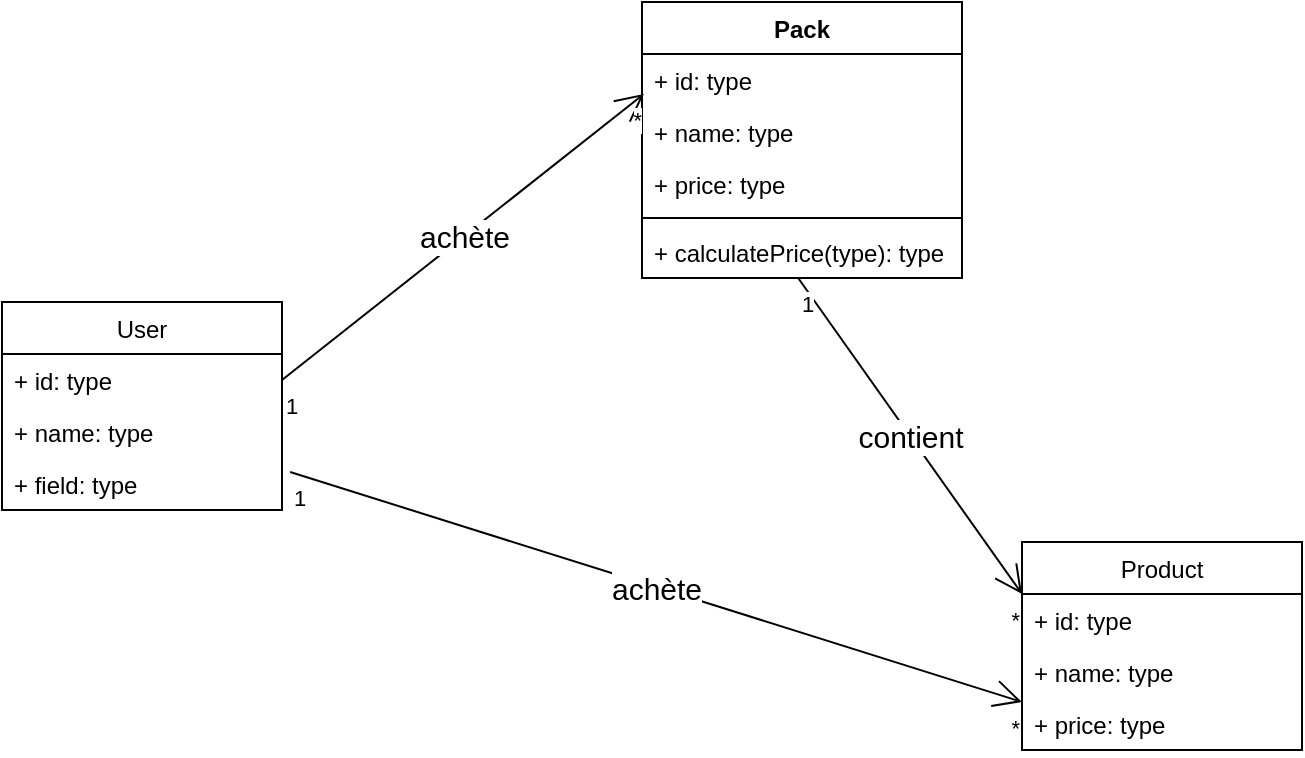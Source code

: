 <mxfile version="14.1.4" type="github">
  <diagram id="6Chzy12gjSTDBOHFrsj0" name="Page-1">
    <mxGraphModel dx="1102" dy="533" grid="1" gridSize="10" guides="1" tooltips="1" connect="1" arrows="1" fold="1" page="1" pageScale="1" pageWidth="827" pageHeight="1169" math="0" shadow="0">
      <root>
        <mxCell id="0" />
        <mxCell id="1" parent="0" />
        <mxCell id="TPXto4w5_OEj7KxJ1gtb-1" value="Pack" style="swimlane;fontStyle=1;align=center;verticalAlign=top;childLayout=stackLayout;horizontal=1;startSize=26;horizontalStack=0;resizeParent=1;resizeParentMax=0;resizeLast=0;collapsible=1;marginBottom=0;" parent="1" vertex="1">
          <mxGeometry x="380" y="130" width="160" height="138" as="geometry" />
        </mxCell>
        <mxCell id="TPXto4w5_OEj7KxJ1gtb-2" value="+ id: type" style="text;strokeColor=none;fillColor=none;align=left;verticalAlign=top;spacingLeft=4;spacingRight=4;overflow=hidden;rotatable=0;points=[[0,0.5],[1,0.5]];portConstraint=eastwest;" parent="TPXto4w5_OEj7KxJ1gtb-1" vertex="1">
          <mxGeometry y="26" width="160" height="26" as="geometry" />
        </mxCell>
        <mxCell id="TPXto4w5_OEj7KxJ1gtb-45" value="+ name: type" style="text;strokeColor=none;fillColor=none;align=left;verticalAlign=top;spacingLeft=4;spacingRight=4;overflow=hidden;rotatable=0;points=[[0,0.5],[1,0.5]];portConstraint=eastwest;" parent="TPXto4w5_OEj7KxJ1gtb-1" vertex="1">
          <mxGeometry y="52" width="160" height="26" as="geometry" />
        </mxCell>
        <mxCell id="TPXto4w5_OEj7KxJ1gtb-46" value="+ price: type" style="text;strokeColor=none;fillColor=none;align=left;verticalAlign=top;spacingLeft=4;spacingRight=4;overflow=hidden;rotatable=0;points=[[0,0.5],[1,0.5]];portConstraint=eastwest;" parent="TPXto4w5_OEj7KxJ1gtb-1" vertex="1">
          <mxGeometry y="78" width="160" height="26" as="geometry" />
        </mxCell>
        <mxCell id="TPXto4w5_OEj7KxJ1gtb-3" value="" style="line;strokeWidth=1;fillColor=none;align=left;verticalAlign=middle;spacingTop=-1;spacingLeft=3;spacingRight=3;rotatable=0;labelPosition=right;points=[];portConstraint=eastwest;" parent="TPXto4w5_OEj7KxJ1gtb-1" vertex="1">
          <mxGeometry y="104" width="160" height="8" as="geometry" />
        </mxCell>
        <mxCell id="TPXto4w5_OEj7KxJ1gtb-4" value="+ calculatePrice(type): type" style="text;strokeColor=none;fillColor=none;align=left;verticalAlign=top;spacingLeft=4;spacingRight=4;overflow=hidden;rotatable=0;points=[[0,0.5],[1,0.5]];portConstraint=eastwest;" parent="TPXto4w5_OEj7KxJ1gtb-1" vertex="1">
          <mxGeometry y="112" width="160" height="26" as="geometry" />
        </mxCell>
        <mxCell id="TPXto4w5_OEj7KxJ1gtb-5" value="Product" style="swimlane;fontStyle=0;childLayout=stackLayout;horizontal=1;startSize=26;fillColor=none;horizontalStack=0;resizeParent=1;resizeParentMax=0;resizeLast=0;collapsible=1;marginBottom=0;" parent="1" vertex="1">
          <mxGeometry x="570" y="400" width="140" height="104" as="geometry" />
        </mxCell>
        <mxCell id="TPXto4w5_OEj7KxJ1gtb-6" value="+ id: type" style="text;strokeColor=none;fillColor=none;align=left;verticalAlign=top;spacingLeft=4;spacingRight=4;overflow=hidden;rotatable=0;points=[[0,0.5],[1,0.5]];portConstraint=eastwest;" parent="TPXto4w5_OEj7KxJ1gtb-5" vertex="1">
          <mxGeometry y="26" width="140" height="26" as="geometry" />
        </mxCell>
        <mxCell id="TPXto4w5_OEj7KxJ1gtb-12" value="+ name: type" style="text;strokeColor=none;fillColor=none;align=left;verticalAlign=top;spacingLeft=4;spacingRight=4;overflow=hidden;rotatable=0;points=[[0,0.5],[1,0.5]];portConstraint=eastwest;" parent="TPXto4w5_OEj7KxJ1gtb-5" vertex="1">
          <mxGeometry y="52" width="140" height="26" as="geometry" />
        </mxCell>
        <mxCell id="TPXto4w5_OEj7KxJ1gtb-7" value="+ price: type" style="text;strokeColor=none;fillColor=none;align=left;verticalAlign=top;spacingLeft=4;spacingRight=4;overflow=hidden;rotatable=0;points=[[0,0.5],[1,0.5]];portConstraint=eastwest;" parent="TPXto4w5_OEj7KxJ1gtb-5" vertex="1">
          <mxGeometry y="78" width="140" height="26" as="geometry" />
        </mxCell>
        <mxCell id="TPXto4w5_OEj7KxJ1gtb-14" value="User" style="swimlane;fontStyle=0;childLayout=stackLayout;horizontal=1;startSize=26;fillColor=none;horizontalStack=0;resizeParent=1;resizeParentMax=0;resizeLast=0;collapsible=1;marginBottom=0;" parent="1" vertex="1">
          <mxGeometry x="60" y="280" width="140" height="104" as="geometry" />
        </mxCell>
        <mxCell id="TPXto4w5_OEj7KxJ1gtb-15" value="+ id: type" style="text;strokeColor=none;fillColor=none;align=left;verticalAlign=top;spacingLeft=4;spacingRight=4;overflow=hidden;rotatable=0;points=[[0,0.5],[1,0.5]];portConstraint=eastwest;" parent="TPXto4w5_OEj7KxJ1gtb-14" vertex="1">
          <mxGeometry y="26" width="140" height="26" as="geometry" />
        </mxCell>
        <mxCell id="TPXto4w5_OEj7KxJ1gtb-16" value="+ name: type" style="text;strokeColor=none;fillColor=none;align=left;verticalAlign=top;spacingLeft=4;spacingRight=4;overflow=hidden;rotatable=0;points=[[0,0.5],[1,0.5]];portConstraint=eastwest;" parent="TPXto4w5_OEj7KxJ1gtb-14" vertex="1">
          <mxGeometry y="52" width="140" height="26" as="geometry" />
        </mxCell>
        <mxCell id="TPXto4w5_OEj7KxJ1gtb-17" value="+ field: type" style="text;strokeColor=none;fillColor=none;align=left;verticalAlign=top;spacingLeft=4;spacingRight=4;overflow=hidden;rotatable=0;points=[[0,0.5],[1,0.5]];portConstraint=eastwest;" parent="TPXto4w5_OEj7KxJ1gtb-14" vertex="1">
          <mxGeometry y="78" width="140" height="26" as="geometry" />
        </mxCell>
        <mxCell id="TPXto4w5_OEj7KxJ1gtb-22" value="achète" style="endArrow=open;html=1;endSize=12;startArrow=none;startSize=14;startFill=0;fontSize=15;endFill=0;entryX=0.006;entryY=0.769;entryDx=0;entryDy=0;entryPerimeter=0;exitX=1;exitY=0.5;exitDx=0;exitDy=0;" parent="1" source="TPXto4w5_OEj7KxJ1gtb-15" target="TPXto4w5_OEj7KxJ1gtb-2" edge="1">
          <mxGeometry relative="1" as="geometry">
            <mxPoint x="-180" y="230" as="sourcePoint" />
            <mxPoint x="-20" y="230" as="targetPoint" />
          </mxGeometry>
        </mxCell>
        <mxCell id="TPXto4w5_OEj7KxJ1gtb-23" value="1" style="edgeLabel;resizable=0;html=1;align=left;verticalAlign=top;" parent="TPXto4w5_OEj7KxJ1gtb-22" connectable="0" vertex="1">
          <mxGeometry x="-1" relative="1" as="geometry" />
        </mxCell>
        <mxCell id="TPXto4w5_OEj7KxJ1gtb-24" value="*" style="edgeLabel;resizable=0;html=1;align=right;verticalAlign=top;" parent="TPXto4w5_OEj7KxJ1gtb-22" connectable="0" vertex="1">
          <mxGeometry x="1" relative="1" as="geometry" />
        </mxCell>
        <mxCell id="TPXto4w5_OEj7KxJ1gtb-26" value="achète" style="endArrow=open;html=1;endSize=12;startArrow=none;startSize=14;startFill=0;fontSize=15;endFill=0;entryX=0;entryY=0.077;entryDx=0;entryDy=0;entryPerimeter=0;exitX=1.029;exitY=0.269;exitDx=0;exitDy=0;exitPerimeter=0;" parent="1" source="TPXto4w5_OEj7KxJ1gtb-17" target="TPXto4w5_OEj7KxJ1gtb-7" edge="1">
          <mxGeometry relative="1" as="geometry">
            <mxPoint x="220" y="450" as="sourcePoint" />
            <mxPoint x="390.96" y="305.994" as="targetPoint" />
          </mxGeometry>
        </mxCell>
        <mxCell id="TPXto4w5_OEj7KxJ1gtb-27" value="1" style="edgeLabel;resizable=0;html=1;align=left;verticalAlign=top;" parent="TPXto4w5_OEj7KxJ1gtb-26" connectable="0" vertex="1">
          <mxGeometry x="-1" relative="1" as="geometry" />
        </mxCell>
        <mxCell id="TPXto4w5_OEj7KxJ1gtb-28" value="*" style="edgeLabel;resizable=0;html=1;align=right;verticalAlign=top;" parent="TPXto4w5_OEj7KxJ1gtb-26" connectable="0" vertex="1">
          <mxGeometry x="1" relative="1" as="geometry" />
        </mxCell>
        <mxCell id="TPXto4w5_OEj7KxJ1gtb-29" value="contient" style="endArrow=open;html=1;endSize=12;startArrow=none;startSize=14;startFill=0;fontSize=15;endFill=0;entryX=0;entryY=0.25;entryDx=0;entryDy=0;exitX=0.488;exitY=1;exitDx=0;exitDy=0;exitPerimeter=0;" parent="1" source="TPXto4w5_OEj7KxJ1gtb-4" target="TPXto4w5_OEj7KxJ1gtb-5" edge="1">
          <mxGeometry relative="1" as="geometry">
            <mxPoint x="214.06" y="374.994" as="sourcePoint" />
            <mxPoint x="580" y="490.002" as="targetPoint" />
          </mxGeometry>
        </mxCell>
        <mxCell id="TPXto4w5_OEj7KxJ1gtb-30" value="1" style="edgeLabel;resizable=0;html=1;align=left;verticalAlign=top;" parent="TPXto4w5_OEj7KxJ1gtb-29" connectable="0" vertex="1">
          <mxGeometry x="-1" relative="1" as="geometry" />
        </mxCell>
        <mxCell id="TPXto4w5_OEj7KxJ1gtb-31" value="*" style="edgeLabel;resizable=0;html=1;align=right;verticalAlign=top;" parent="TPXto4w5_OEj7KxJ1gtb-29" connectable="0" vertex="1">
          <mxGeometry x="1" relative="1" as="geometry" />
        </mxCell>
      </root>
    </mxGraphModel>
  </diagram>
</mxfile>
